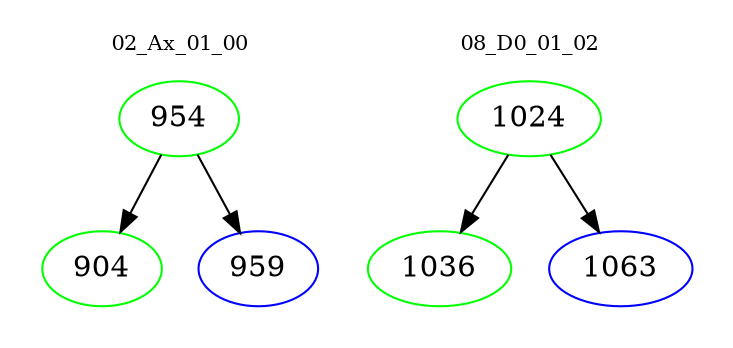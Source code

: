 digraph{
subgraph cluster_0 {
color = white
label = "02_Ax_01_00";
fontsize=10;
T0_954 [label="954", color="green"]
T0_954 -> T0_904 [color="black"]
T0_904 [label="904", color="green"]
T0_954 -> T0_959 [color="black"]
T0_959 [label="959", color="blue"]
}
subgraph cluster_1 {
color = white
label = "08_D0_01_02";
fontsize=10;
T1_1024 [label="1024", color="green"]
T1_1024 -> T1_1036 [color="black"]
T1_1036 [label="1036", color="green"]
T1_1024 -> T1_1063 [color="black"]
T1_1063 [label="1063", color="blue"]
}
}
